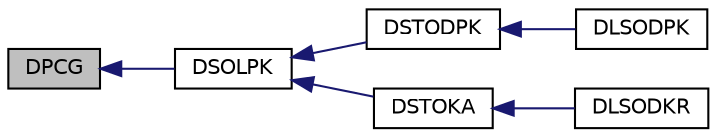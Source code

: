 digraph G
{
  edge [fontname="Helvetica",fontsize="10",labelfontname="Helvetica",labelfontsize="10"];
  node [fontname="Helvetica",fontsize="10",shape=record];
  rankdir=LR;
  Node1 [label="DPCG",height=0.2,width=0.4,color="black", fillcolor="grey75", style="filled" fontcolor="black"];
  Node1 -> Node2 [dir=back,color="midnightblue",fontsize="10",style="solid",fontname="Helvetica"];
  Node2 [label="DSOLPK",height=0.2,width=0.4,color="black", fillcolor="white", style="filled",URL="$opkda1_8f90.html#af331105343b0c9a91b55e7ad201199c0"];
  Node2 -> Node3 [dir=back,color="midnightblue",fontsize="10",style="solid",fontname="Helvetica"];
  Node3 [label="DSTODPK",height=0.2,width=0.4,color="black", fillcolor="white", style="filled",URL="$opkda1_8f90.html#ac316a22658cc40e317285fa52583a0bc"];
  Node3 -> Node4 [dir=back,color="midnightblue",fontsize="10",style="solid",fontname="Helvetica"];
  Node4 [label="DLSODPK",height=0.2,width=0.4,color="black", fillcolor="white", style="filled",URL="$opkdmain_8f90.html#abfd1fd76148d80747a6fd105a6c3cca8"];
  Node2 -> Node5 [dir=back,color="midnightblue",fontsize="10",style="solid",fontname="Helvetica"];
  Node5 [label="DSTOKA",height=0.2,width=0.4,color="black", fillcolor="white", style="filled",URL="$opkda1_8f90.html#aa5d15943200f3d1261087a7d67337822"];
  Node5 -> Node6 [dir=back,color="midnightblue",fontsize="10",style="solid",fontname="Helvetica"];
  Node6 [label="DLSODKR",height=0.2,width=0.4,color="black", fillcolor="white", style="filled",URL="$opkdmain_8f90.html#afd6a4d460cf75c6278c36e819dc9c763"];
}

